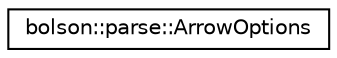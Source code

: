 digraph "Graphical Class Hierarchy"
{
 // LATEX_PDF_SIZE
  edge [fontname="Helvetica",fontsize="10",labelfontname="Helvetica",labelfontsize="10"];
  node [fontname="Helvetica",fontsize="10",shape=record];
  rankdir="LR";
  Node0 [label="bolson::parse::ArrowOptions",height=0.2,width=0.4,color="black", fillcolor="white", style="filled",URL="$structbolson_1_1parse_1_1_arrow_options.html",tooltip="Options for Arrow's built-in JSON parser."];
}

